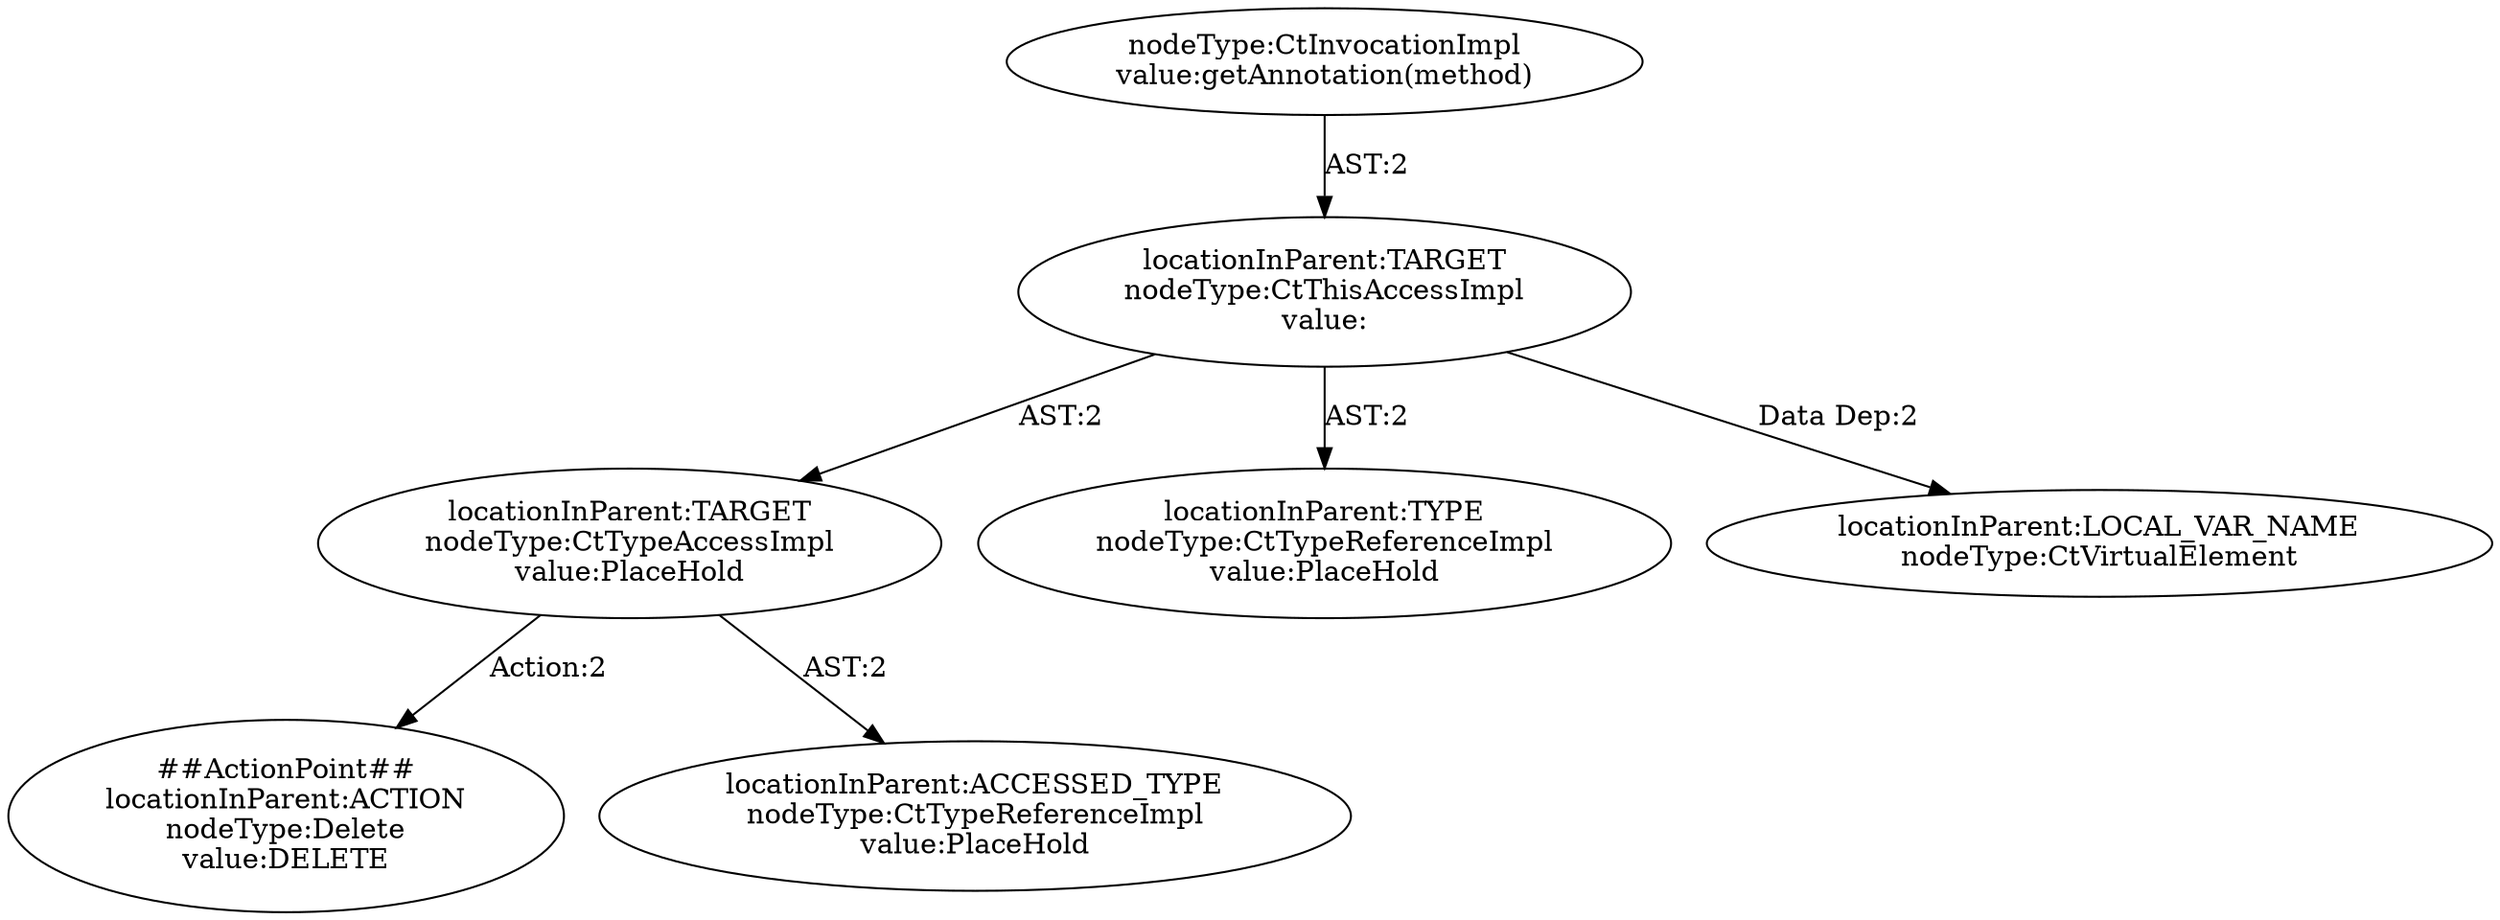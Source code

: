 digraph "Pattern" {
0 [label="##ActionPoint##
locationInParent:ACTION
nodeType:Delete
value:DELETE" shape=ellipse]
1 [label="locationInParent:TARGET
nodeType:CtTypeAccessImpl
value:PlaceHold" shape=ellipse]
2 [label="locationInParent:TARGET
nodeType:CtThisAccessImpl
value:" shape=ellipse]
3 [label="nodeType:CtInvocationImpl
value:getAnnotation(method)" shape=ellipse]
4 [label="locationInParent:TYPE
nodeType:CtTypeReferenceImpl
value:PlaceHold" shape=ellipse]
5 [label="locationInParent:LOCAL_VAR_NAME
nodeType:CtVirtualElement" shape=ellipse]
6 [label="locationInParent:ACCESSED_TYPE
nodeType:CtTypeReferenceImpl
value:PlaceHold" shape=ellipse]
1 -> 0 [label="Action:2"];
1 -> 6 [label="AST:2"];
2 -> 1 [label="AST:2"];
2 -> 4 [label="AST:2"];
2 -> 5 [label="Data Dep:2"];
3 -> 2 [label="AST:2"];
}